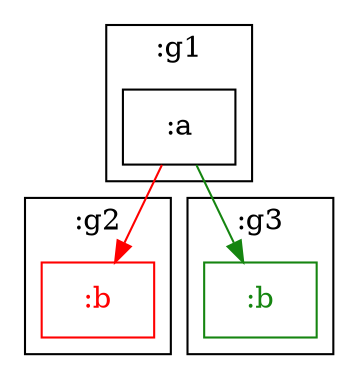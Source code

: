 /* Generated by GvGen v.1.0 (https://www.github.com/stricaud/gvgen) */

digraph G {
compound=true;
   subgraph cluster3 {
   shape="rectangle";
label=":g2";
      node5 [shape="rectangle",label=":b",color="#ff0000",fontcolor="#ff0000"];
   }
   subgraph cluster2 {
   shape="rectangle";
label=":g3";
      node6 [shape="rectangle",label=":b",color="#158510",fontcolor="#158510"];
   }
   subgraph cluster1 {
   shape="rectangle";
label=":g1";
      node4 [shape="rectangle",label=":a"];
   }
node4->node6 [color="#158510"];
node4->node5 [color="#ff0000"];
}
